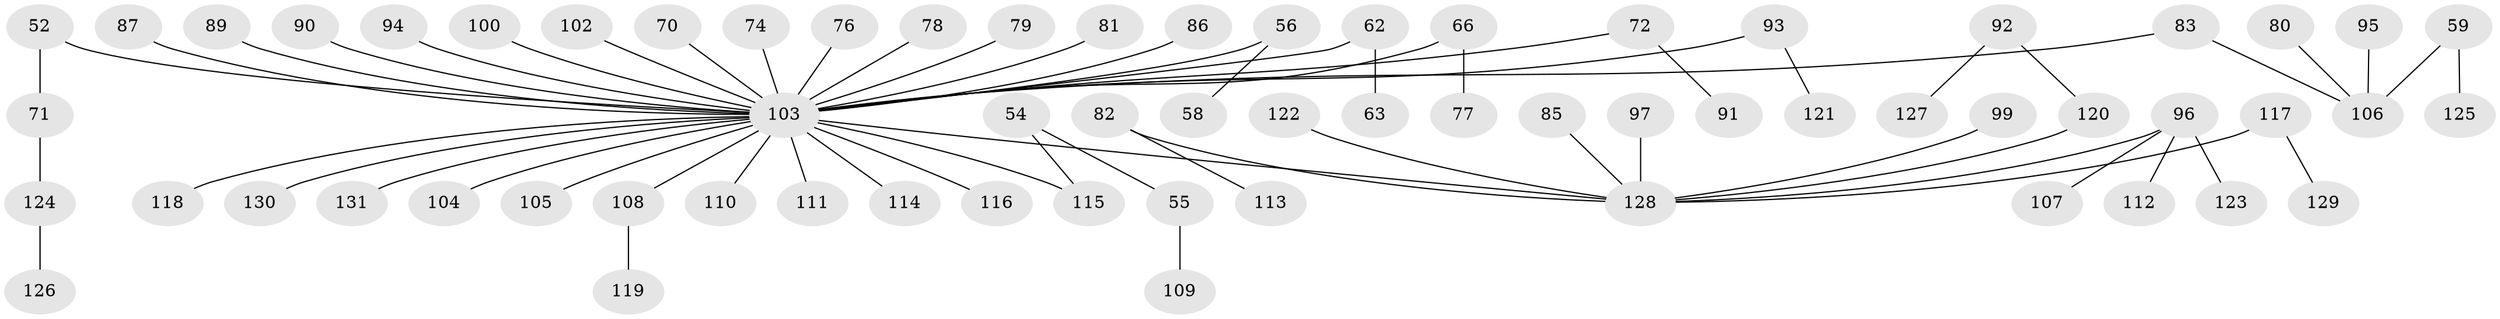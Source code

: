 // original degree distribution, {6: 0.015267175572519083, 4: 0.03816793893129771, 3: 0.1297709923664122, 7: 0.015267175572519083, 5: 0.03816793893129771, 2: 0.2900763358778626, 1: 0.4732824427480916}
// Generated by graph-tools (version 1.1) at 2025/53/03/09/25 04:53:03]
// undirected, 65 vertices, 64 edges
graph export_dot {
graph [start="1"]
  node [color=gray90,style=filled];
  52;
  54;
  55;
  56 [super="+47"];
  58;
  59;
  62;
  63;
  66;
  70;
  71;
  72 [super="+23+31"];
  74;
  76;
  77;
  78;
  79;
  80 [super="+45"];
  81;
  82;
  83 [super="+34+35+60"];
  85;
  86;
  87;
  89;
  90;
  91;
  92;
  93;
  94;
  95;
  96 [super="+39"];
  97;
  99;
  100;
  102;
  103 [super="+4+19+57+84+50+65+67+68"];
  104;
  105;
  106 [super="+44"];
  107;
  108;
  109;
  110;
  111;
  112;
  113;
  114 [super="+51"];
  115 [super="+43"];
  116;
  117 [super="+98+88+101"];
  118;
  119;
  120 [super="+69"];
  121;
  122;
  123;
  124;
  125;
  126;
  127;
  128 [super="+18+15+14+27+36+53+25+28+49"];
  129;
  130;
  131 [super="+48"];
  52 -- 71;
  52 -- 103;
  54 -- 55;
  54 -- 115;
  55 -- 109;
  56 -- 58;
  56 -- 103;
  59 -- 125;
  59 -- 106;
  62 -- 63;
  62 -- 103;
  66 -- 77;
  66 -- 103;
  70 -- 103;
  71 -- 124;
  72 -- 91;
  72 -- 103;
  74 -- 103;
  76 -- 103;
  78 -- 103;
  79 -- 103;
  80 -- 106;
  81 -- 103;
  82 -- 113;
  82 -- 128;
  83 -- 103;
  83 -- 106;
  85 -- 128;
  86 -- 103;
  87 -- 103;
  89 -- 103;
  90 -- 103;
  92 -- 127;
  92 -- 120;
  93 -- 121;
  93 -- 103;
  94 -- 103;
  95 -- 106;
  96 -- 107;
  96 -- 123;
  96 -- 112;
  96 -- 128;
  97 -- 128;
  99 -- 128;
  100 -- 103;
  102 -- 103;
  103 -- 110;
  103 -- 115;
  103 -- 130;
  103 -- 128;
  103 -- 108;
  103 -- 111;
  103 -- 116;
  103 -- 118;
  103 -- 104;
  103 -- 105;
  103 -- 131;
  103 -- 114;
  108 -- 119;
  117 -- 129;
  117 -- 128;
  120 -- 128;
  122 -- 128;
  124 -- 126;
}
